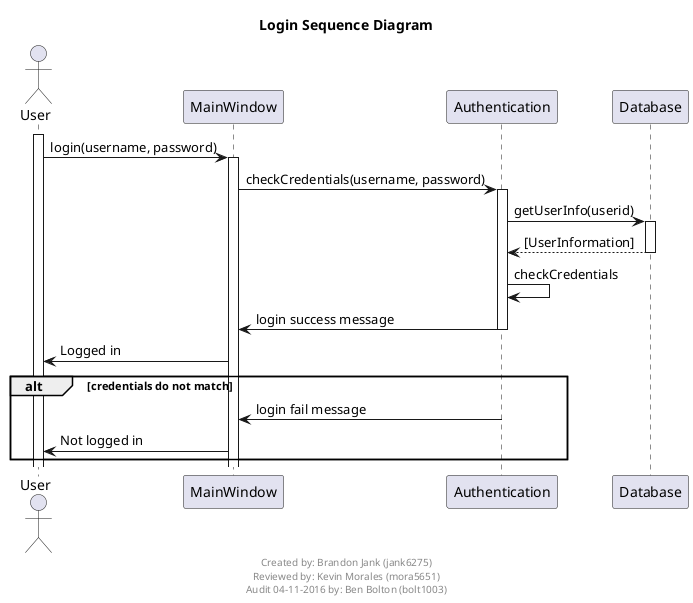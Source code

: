 @startuml
scale max 700 width
title Login Sequence Diagram

footer
Created by: Brandon Jank (jank6275) 
Reviewed by: Kevin Morales (mora5651)
Audit 04-11-2016 by: Ben Bolton (bolt1003)
endfooter


actor User
activate User
User -> MainWindow : login(username, password)
activate MainWindow

boundary MainWindow
MainWindow -> Authentication : checkCredentials(username, password)
activate Authentication

entity Authentication
Authentication -> Database : getUserInfo(userid)
activate Database

database Database
Database --> Authentication : [UserInformation]
deactivate Database
Authentication -> Authentication : checkCredentials
Authentication -> MainWindow : login success message
deactivate Authentication
MainWindow -> User : Logged in
alt credentials do not match
    Authentication -> MainWindow : login fail message
    deactivate Authentication
    MainWindow -> User : Not logged in
end

@enduml
